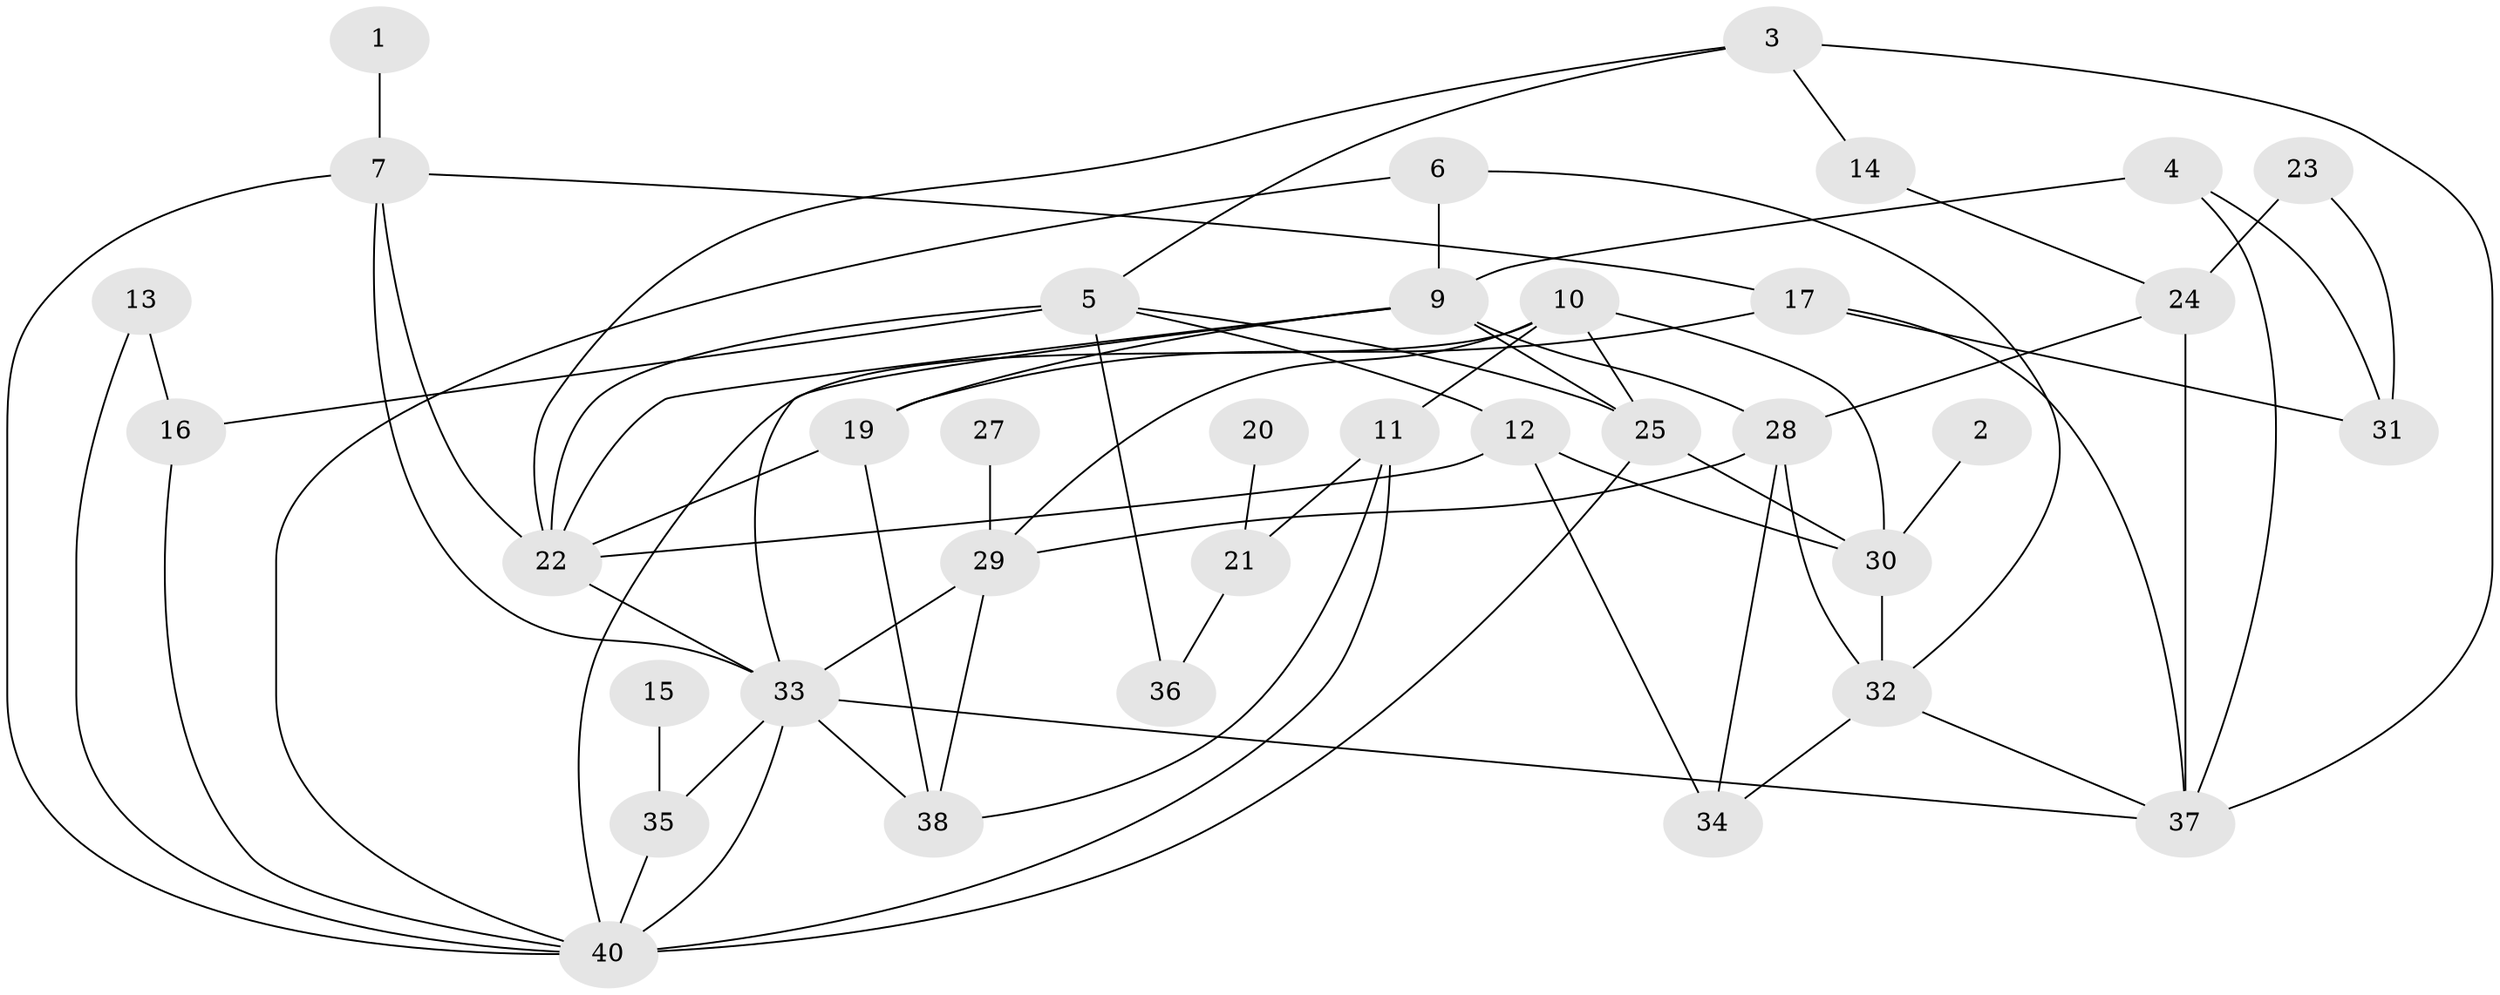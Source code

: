 // original degree distribution, {1: 0.13924050632911392, 2: 0.3037974683544304, 3: 0.12658227848101267, 4: 0.22784810126582278, 5: 0.05063291139240506, 6: 0.08860759493670886, 0: 0.05063291139240506, 7: 0.012658227848101266}
// Generated by graph-tools (version 1.1) at 2025/00/03/09/25 03:00:52]
// undirected, 36 vertices, 70 edges
graph export_dot {
graph [start="1"]
  node [color=gray90,style=filled];
  1;
  2;
  3;
  4;
  5;
  6;
  7;
  9;
  10;
  11;
  12;
  13;
  14;
  15;
  16;
  17;
  19;
  20;
  21;
  22;
  23;
  24;
  25;
  27;
  28;
  29;
  30;
  31;
  32;
  33;
  34;
  35;
  36;
  37;
  38;
  40;
  1 -- 7 [weight=1.0];
  2 -- 30 [weight=1.0];
  3 -- 5 [weight=1.0];
  3 -- 14 [weight=1.0];
  3 -- 22 [weight=1.0];
  3 -- 37 [weight=1.0];
  4 -- 9 [weight=1.0];
  4 -- 31 [weight=1.0];
  4 -- 37 [weight=1.0];
  5 -- 12 [weight=1.0];
  5 -- 16 [weight=2.0];
  5 -- 22 [weight=1.0];
  5 -- 25 [weight=1.0];
  5 -- 36 [weight=1.0];
  6 -- 9 [weight=1.0];
  6 -- 32 [weight=1.0];
  6 -- 40 [weight=1.0];
  7 -- 17 [weight=1.0];
  7 -- 22 [weight=1.0];
  7 -- 33 [weight=1.0];
  7 -- 40 [weight=1.0];
  9 -- 19 [weight=1.0];
  9 -- 22 [weight=1.0];
  9 -- 25 [weight=1.0];
  9 -- 28 [weight=2.0];
  9 -- 33 [weight=1.0];
  10 -- 11 [weight=1.0];
  10 -- 25 [weight=1.0];
  10 -- 29 [weight=1.0];
  10 -- 30 [weight=1.0];
  10 -- 40 [weight=1.0];
  11 -- 21 [weight=1.0];
  11 -- 38 [weight=1.0];
  11 -- 40 [weight=1.0];
  12 -- 22 [weight=1.0];
  12 -- 30 [weight=1.0];
  12 -- 34 [weight=1.0];
  13 -- 16 [weight=1.0];
  13 -- 40 [weight=1.0];
  14 -- 24 [weight=1.0];
  15 -- 35 [weight=1.0];
  16 -- 40 [weight=1.0];
  17 -- 19 [weight=1.0];
  17 -- 31 [weight=1.0];
  17 -- 37 [weight=1.0];
  19 -- 22 [weight=2.0];
  19 -- 38 [weight=1.0];
  20 -- 21 [weight=2.0];
  21 -- 36 [weight=1.0];
  22 -- 33 [weight=1.0];
  23 -- 24 [weight=2.0];
  23 -- 31 [weight=1.0];
  24 -- 28 [weight=1.0];
  24 -- 37 [weight=1.0];
  25 -- 30 [weight=1.0];
  25 -- 40 [weight=1.0];
  27 -- 29 [weight=1.0];
  28 -- 29 [weight=1.0];
  28 -- 32 [weight=1.0];
  28 -- 34 [weight=1.0];
  29 -- 33 [weight=1.0];
  29 -- 38 [weight=1.0];
  30 -- 32 [weight=1.0];
  32 -- 34 [weight=1.0];
  32 -- 37 [weight=1.0];
  33 -- 35 [weight=1.0];
  33 -- 37 [weight=1.0];
  33 -- 38 [weight=1.0];
  33 -- 40 [weight=1.0];
  35 -- 40 [weight=2.0];
}
